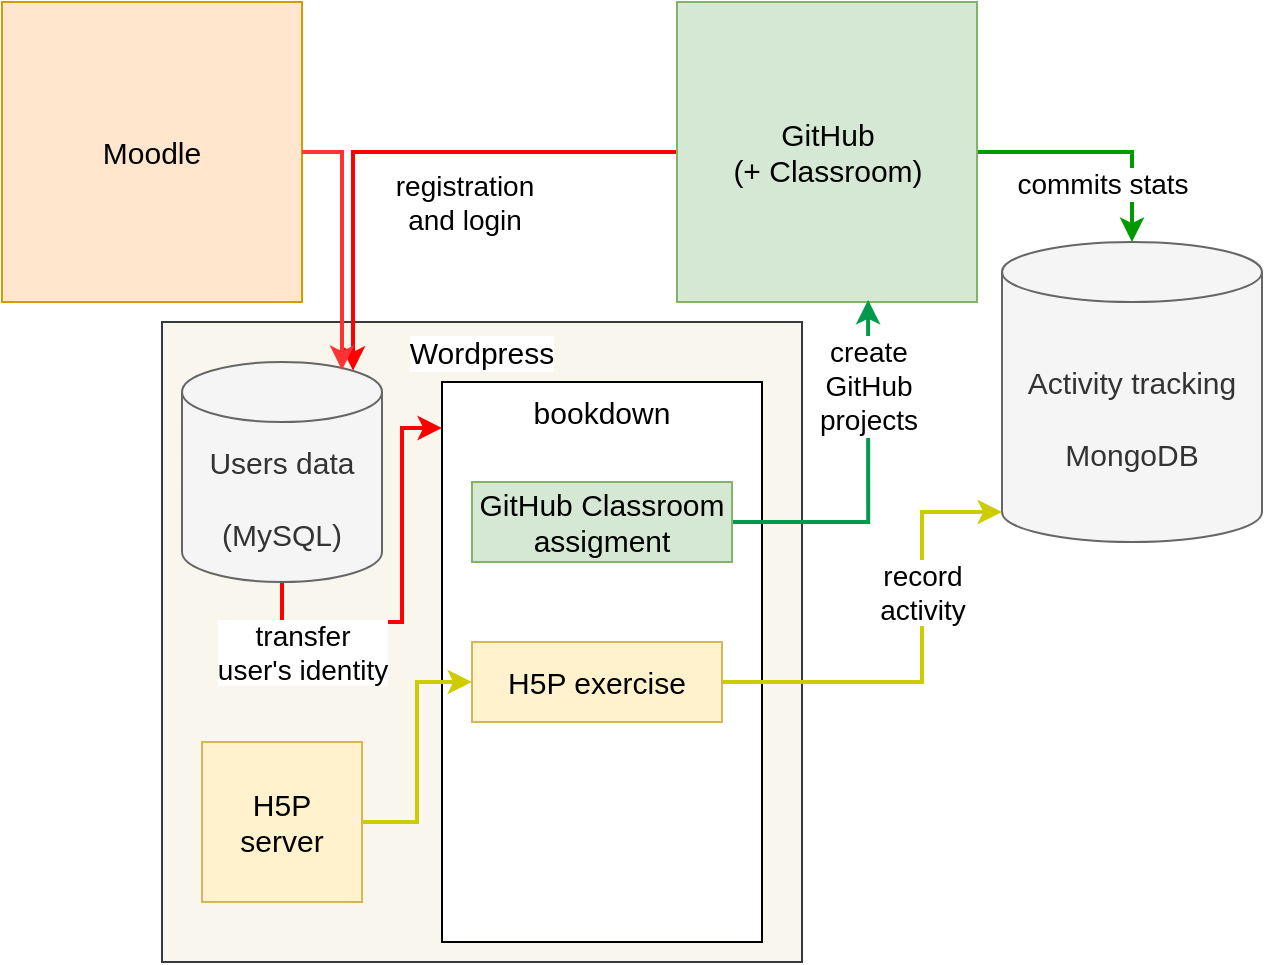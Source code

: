 <mxfile version="14.6.13" type="device"><diagram id="YsWonebSovPw-7ub9pBL" name="Page-1"><mxGraphModel dx="946" dy="680" grid="1" gridSize="10" guides="1" tooltips="1" connect="1" arrows="1" fold="1" page="1" pageScale="1" pageWidth="827" pageHeight="1169" math="0" shadow="0"><root><mxCell id="0"/><mxCell id="1" parent="0"/><mxCell id="Z4Qv_3HLHXEQhTKvEu_W-1" value="Moodle" style="whiteSpace=wrap;html=1;aspect=fixed;fillColor=#ffe6cc;strokeColor=#d79b00;fontSize=15;" parent="1" vertex="1"><mxGeometry x="90" y="110" width="150" height="150" as="geometry"/></mxCell><mxCell id="Z4Qv_3HLHXEQhTKvEu_W-2" value="Wordpress" style="whiteSpace=wrap;html=1;aspect=fixed;horizontal=1;verticalAlign=top;labelBackgroundColor=#ffffff;fillColor=#f9f7ed;strokeColor=#36393d;fontSize=15;" parent="1" vertex="1"><mxGeometry x="170" y="270" width="320" height="320" as="geometry"/></mxCell><mxCell id="Z4Qv_3HLHXEQhTKvEu_W-37" style="edgeStyle=orthogonalEdgeStyle;rounded=0;orthogonalLoop=1;jettySize=auto;html=1;exitX=0.5;exitY=1;exitDx=0;exitDy=0;exitPerimeter=0;entryX=0;entryY=0.082;entryDx=0;entryDy=0;entryPerimeter=0;strokeColor=#FF0000;strokeWidth=2;" parent="1" source="Z4Qv_3HLHXEQhTKvEu_W-6" target="Z4Qv_3HLHXEQhTKvEu_W-19" edge="1"><mxGeometry relative="1" as="geometry"><Array as="points"><mxPoint x="230" y="420"/><mxPoint x="290" y="420"/><mxPoint x="290" y="323"/></Array></mxGeometry></mxCell><mxCell id="Z4Qv_3HLHXEQhTKvEu_W-38" value="transfer&lt;br style=&quot;font-size: 14px;&quot;&gt;user's identity" style="edgeLabel;html=1;align=center;verticalAlign=middle;resizable=0;points=[];fontSize=14;" parent="Z4Qv_3HLHXEQhTKvEu_W-37" vertex="1" connectable="0"><mxGeometry x="0.445" y="1" relative="1" as="geometry"><mxPoint x="-49" y="77" as="offset"/></mxGeometry></mxCell><mxCell id="Z4Qv_3HLHXEQhTKvEu_W-6" value="Users data&lt;br style=&quot;font-size: 15px&quot;&gt;&lt;br style=&quot;font-size: 15px&quot;&gt;(MySQL)" style="shape=cylinder3;whiteSpace=wrap;html=1;boundedLbl=1;backgroundOutline=1;size=15;fillColor=#f5f5f5;strokeColor=#666666;fontColor=#333333;fontSize=15;" parent="1" vertex="1"><mxGeometry x="180" y="290" width="100" height="110" as="geometry"/></mxCell><mxCell id="Z4Qv_3HLHXEQhTKvEu_W-25" style="edgeStyle=orthogonalEdgeStyle;rounded=0;orthogonalLoop=1;jettySize=auto;html=1;exitX=0;exitY=0.5;exitDx=0;exitDy=0;entryX=0.855;entryY=0;entryDx=0;entryDy=4.35;entryPerimeter=0;strokeColor=#FF0000;strokeWidth=2;" parent="1" source="Z4Qv_3HLHXEQhTKvEu_W-7" target="Z4Qv_3HLHXEQhTKvEu_W-6" edge="1"><mxGeometry relative="1" as="geometry"/></mxCell><mxCell id="Z4Qv_3HLHXEQhTKvEu_W-26" value="registration&lt;br style=&quot;font-size: 14px&quot;&gt;and login" style="edgeLabel;html=1;align=center;verticalAlign=middle;resizable=0;points=[];fontSize=14;" parent="Z4Qv_3HLHXEQhTKvEu_W-25" vertex="1" connectable="0"><mxGeometry x="-0.597" y="2" relative="1" as="geometry"><mxPoint x="-52" y="23" as="offset"/></mxGeometry></mxCell><mxCell id="IDLsNGZitETRpjsEuguh-4" value="commits stats" style="edgeStyle=orthogonalEdgeStyle;rounded=0;orthogonalLoop=1;jettySize=auto;html=1;exitX=1;exitY=0.5;exitDx=0;exitDy=0;entryX=0.5;entryY=0;entryDx=0;entryDy=0;entryPerimeter=0;fontSize=14;startArrow=none;startFill=0;endArrow=classic;endFill=1;strokeColor=#009900;strokeWidth=2;" edge="1" parent="1" source="Z4Qv_3HLHXEQhTKvEu_W-7" target="Z4Qv_3HLHXEQhTKvEu_W-8"><mxGeometry x="0.51" y="-15" relative="1" as="geometry"><mxPoint y="1" as="offset"/></mxGeometry></mxCell><mxCell id="Z4Qv_3HLHXEQhTKvEu_W-7" value="GitHub&lt;br&gt;(+ Classroom)" style="whiteSpace=wrap;html=1;aspect=fixed;fillColor=#d5e8d4;strokeColor=#82b366;fontSize=15;" parent="1" vertex="1"><mxGeometry x="427.5" y="110" width="150" height="150" as="geometry"/></mxCell><mxCell id="Z4Qv_3HLHXEQhTKvEu_W-8" value="Activity tracking&lt;br style=&quot;font-size: 15px;&quot;&gt;&lt;br style=&quot;font-size: 15px;&quot;&gt;MongoDB" style="shape=cylinder3;whiteSpace=wrap;html=1;boundedLbl=1;backgroundOutline=1;size=15;fillColor=#f5f5f5;strokeColor=#666666;fontSize=15;fontColor=#333333;" parent="1" vertex="1"><mxGeometry x="590" y="230" width="130" height="150" as="geometry"/></mxCell><mxCell id="Z4Qv_3HLHXEQhTKvEu_W-19" value="bookdown" style="rounded=0;whiteSpace=wrap;html=1;verticalAlign=top;fontSize=15;" parent="1" vertex="1"><mxGeometry x="310" y="300" width="160" height="280" as="geometry"/></mxCell><mxCell id="Z4Qv_3HLHXEQhTKvEu_W-29" style="edgeStyle=orthogonalEdgeStyle;rounded=0;orthogonalLoop=1;jettySize=auto;html=1;exitX=1;exitY=0.5;exitDx=0;exitDy=0;entryX=0;entryY=1;entryDx=0;entryDy=-15;entryPerimeter=0;strokeWidth=2;strokeColor=#CCCC00;" parent="1" source="Z4Qv_3HLHXEQhTKvEu_W-5" target="Z4Qv_3HLHXEQhTKvEu_W-8" edge="1"><mxGeometry relative="1" as="geometry"><Array as="points"><mxPoint x="550" y="450"/><mxPoint x="550" y="365"/></Array></mxGeometry></mxCell><mxCell id="Z4Qv_3HLHXEQhTKvEu_W-33" value="record&lt;br style=&quot;font-size: 14px;&quot;&gt;activity" style="edgeLabel;html=1;align=center;verticalAlign=middle;resizable=0;points=[];fontSize=14;" parent="Z4Qv_3HLHXEQhTKvEu_W-29" vertex="1" connectable="0"><mxGeometry x="0.29" relative="1" as="geometry"><mxPoint as="offset"/></mxGeometry></mxCell><mxCell id="Z4Qv_3HLHXEQhTKvEu_W-5" value="H5P exercise" style="rounded=0;whiteSpace=wrap;html=1;fontSize=15;fillColor=#fff2cc;strokeColor=#d6b656;" parent="1" vertex="1"><mxGeometry x="325" y="430" width="125" height="40" as="geometry"/></mxCell><mxCell id="Z4Qv_3HLHXEQhTKvEu_W-27" style="edgeStyle=orthogonalEdgeStyle;rounded=0;orthogonalLoop=1;jettySize=auto;html=1;exitX=1;exitY=0.5;exitDx=0;exitDy=0;entryX=0.637;entryY=0.993;entryDx=0;entryDy=0;strokeColor=#00994D;strokeWidth=2;entryPerimeter=0;" parent="1" source="Z4Qv_3HLHXEQhTKvEu_W-18" target="Z4Qv_3HLHXEQhTKvEu_W-7" edge="1"><mxGeometry relative="1" as="geometry"/></mxCell><mxCell id="Z4Qv_3HLHXEQhTKvEu_W-28" value="create&lt;br style=&quot;font-size: 14px;&quot;&gt;GitHub&lt;br style=&quot;font-size: 14px;&quot;&gt;projects" style="edgeLabel;html=1;align=center;verticalAlign=middle;resizable=0;points=[];fontSize=14;" parent="Z4Qv_3HLHXEQhTKvEu_W-27" vertex="1" connectable="0"><mxGeometry x="0.141" y="-1" relative="1" as="geometry"><mxPoint x="-1" y="-34" as="offset"/></mxGeometry></mxCell><mxCell id="Z4Qv_3HLHXEQhTKvEu_W-18" value="GitHub Classroom assigment" style="rounded=0;whiteSpace=wrap;html=1;fontSize=15;fillColor=#d5e8d4;strokeColor=#82b366;" parent="1" vertex="1"><mxGeometry x="325" y="350" width="130" height="40" as="geometry"/></mxCell><mxCell id="Z4Qv_3HLHXEQhTKvEu_W-24" value="" style="edgeStyle=orthogonalEdgeStyle;rounded=0;orthogonalLoop=1;jettySize=auto;html=1;exitX=1;exitY=0.5;exitDx=0;exitDy=0;strokeColor=#FF3333;fontSize=14;strokeWidth=2;" parent="1" source="Z4Qv_3HLHXEQhTKvEu_W-1" edge="1"><mxGeometry x="-0.302" y="-10" relative="1" as="geometry"><mxPoint x="260" y="294" as="targetPoint"/><Array as="points"><mxPoint x="260" y="185"/></Array><mxPoint as="offset"/></mxGeometry></mxCell><mxCell id="OnJAjJfhuzPcAtQSJhH3-4" style="edgeStyle=orthogonalEdgeStyle;rounded=0;orthogonalLoop=1;jettySize=auto;html=1;exitX=1;exitY=0.5;exitDx=0;exitDy=0;entryX=0;entryY=0.5;entryDx=0;entryDy=0;fontSize=14;startArrow=none;startFill=0;endArrow=classic;endFill=1;strokeWidth=2;strokeColor=#CCCC00;" parent="1" source="OnJAjJfhuzPcAtQSJhH3-3" target="Z4Qv_3HLHXEQhTKvEu_W-5" edge="1"><mxGeometry relative="1" as="geometry"/></mxCell><mxCell id="OnJAjJfhuzPcAtQSJhH3-3" value="H5P&lt;br style=&quot;font-size: 15px;&quot;&gt;server" style="whiteSpace=wrap;html=1;aspect=fixed;fontSize=15;fillColor=#fff2cc;strokeColor=#d6b656;" parent="1" vertex="1"><mxGeometry x="190" y="480" width="80" height="80" as="geometry"/></mxCell></root></mxGraphModel></diagram></mxfile>